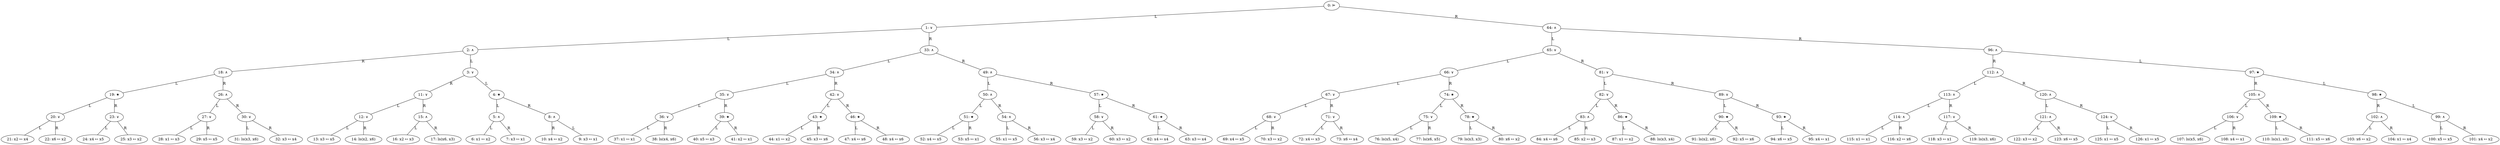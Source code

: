 digraph G {
  rankdir=TB;
  "0: ⊨";
  "100: x5 ↦ x5";
  "101: x4 ↦ x2";
  "102: ∧";
  "103: x6 ↦ x2";
  "104: x1 ↦ x4";
  "105: ∧";
  "106: ∨";
  "107: ls(x5, x6)";
  "108: x4 ↦ x1";
  "109: ★";
  "10: x4 ↦ x2";
  "110: ls(x1, x5)";
  "111: x5 ↦ x6";
  "112: ∧";
  "113: ∧";
  "114: ∧";
  "115: x1 ↦ x1";
  "116: x2 ↦ x6";
  "117: ∨";
  "118: x3 ↦ x1";
  "119: ls(x3, x6)";
  "11: ∨";
  "120: ∧";
  "121: ∧";
  "122: x3 ↦ x2";
  "123: x6 ↦ x5";
  "124: ∨";
  "125: x1 ↦ x5";
  "126: x1 ↦ x5";
  "12: ∨";
  "13: x3 ↦ x5";
  "14: ls(x2, x6)";
  "15: ∧";
  "16: x2 ↦ x3";
  "17: ls(x6, x3)";
  "18: ∧";
  "19: ★";
  "1: ∨";
  "20: ∨";
  "21: x2 ↦ x4";
  "22: x6 ↦ x2";
  "23: ∨";
  "24: x4 ↦ x5";
  "25: x3 ↦ x2";
  "26: ∧";
  "27: ∨";
  "28: x1 ↦ x3";
  "29: x5 ↦ x5";
  "2: ∧";
  "30: ∨";
  "31: ls(x3, x6)";
  "32: x3 ↦ x4";
  "33: ∧";
  "34: ∧";
  "35: ∨";
  "36: ∨";
  "37: x1 ↦ x1";
  "38: ls(x4, x6)";
  "39: ★";
  "3: ∨";
  "40: x5 ↦ x3";
  "41: x2 ↦ x1";
  "42: ∨";
  "43: ★";
  "44: x1 ↦ x2";
  "45: x3 ↦ x6";
  "46: ★";
  "47: x4 ↦ x6";
  "48: x4 ↦ x6";
  "49: ∧";
  "4: ★";
  "50: ∧";
  "51: ★";
  "52: x4 ↦ x5";
  "53: x5 ↦ x1";
  "54: ∧";
  "55: x1 ↦ x5";
  "56: x3 ↦ x4";
  "57: ★";
  "58: ∨";
  "59: x3 ↦ x2";
  "5: ∧";
  "60: x3 ↦ x2";
  "61: ★";
  "62: x4 ↦ x4";
  "63: x3 ↦ x4";
  "64: ∧";
  "65: ∨";
  "66: ∨";
  "67: ∨";
  "68: ∨";
  "69: x4 ↦ x5";
  "6: x1 ↦ x2";
  "70: x3 ↦ x2";
  "71: ∨";
  "72: x4 ↦ x3";
  "73: x6 ↦ x4";
  "74: ★";
  "75: ∨";
  "76: ls(x5, x4)";
  "77: ls(x6, x5)";
  "78: ★";
  "79: ls(x3, x3)";
  "7: x3 ↦ x1";
  "80: x6 ↦ x2";
  "81: ∨";
  "82: ∨";
  "83: ∧";
  "84: x4 ↦ x6";
  "85: x2 ↦ x3";
  "86: ★";
  "87: x1 ↦ x2";
  "88: ls(x3, x4)";
  "89: ∨";
  "8: ∧";
  "90: ★";
  "91: ls(x2, x6)";
  "92: x5 ↦ x6";
  "93: ★";
  "94: x6 ↦ x5";
  "95: x4 ↦ x1";
  "96: ∧";
  "97: ★";
  "98: ★";
  "99: ∧";
  "9: x3 ↦ x1";
  
  
  "0: ⊨" -> "1: ∨" [label="L", dir=none, ];
  "0: ⊨" -> "64: ∧" [label="R", dir=none, ];
  "102: ∧" -> "103: x6 ↦ x2" [label="L", dir=none, ];
  "102: ∧" -> "104: x1 ↦ x4" [label="R", dir=none, ];
  "105: ∧" -> "106: ∨" [label="L", dir=none, ];
  "105: ∧" -> "109: ★" [label="R", dir=none, ];
  "106: ∨" -> "107: ls(x5, x6)" [label="L", dir=none, ];
  "106: ∨" -> "108: x4 ↦ x1" [label="R", dir=none, ];
  "109: ★" -> "110: ls(x1, x5)" [label="L", dir=none, ];
  "109: ★" -> "111: x5 ↦ x6" [label="R", dir=none, ];
  "112: ∧" -> "113: ∧" [label="L", dir=none, ];
  "112: ∧" -> "120: ∧" [label="R", dir=none, ];
  "113: ∧" -> "114: ∧" [label="L", dir=none, ];
  "113: ∧" -> "117: ∨" [label="R", dir=none, ];
  "114: ∧" -> "115: x1 ↦ x1" [label="L", dir=none, ];
  "114: ∧" -> "116: x2 ↦ x6" [label="R", dir=none, ];
  "117: ∨" -> "118: x3 ↦ x1" [label="L", dir=none, ];
  "117: ∨" -> "119: ls(x3, x6)" [label="R", dir=none, ];
  "11: ∨" -> "12: ∨" [label="L", dir=none, ];
  "11: ∨" -> "15: ∧" [label="R", dir=none, ];
  "120: ∧" -> "121: ∧" [label="L", dir=none, ];
  "120: ∧" -> "124: ∨" [label="R", dir=none, ];
  "121: ∧" -> "122: x3 ↦ x2" [label="L", dir=none, ];
  "121: ∧" -> "123: x6 ↦ x5" [label="R", dir=none, ];
  "124: ∨" -> "125: x1 ↦ x5" [label="L", dir=none, ];
  "124: ∨" -> "126: x1 ↦ x5" [label="R", dir=none, ];
  "12: ∨" -> "13: x3 ↦ x5" [label="L", dir=none, ];
  "12: ∨" -> "14: ls(x2, x6)" [label="R", dir=none, ];
  "15: ∧" -> "16: x2 ↦ x3" [label="L", dir=none, ];
  "15: ∧" -> "17: ls(x6, x3)" [label="R", dir=none, ];
  "18: ∧" -> "19: ★" [label="L", dir=none, ];
  "18: ∧" -> "26: ∧" [label="R", dir=none, ];
  "19: ★" -> "20: ∨" [label="L", dir=none, ];
  "19: ★" -> "23: ∨" [label="R", dir=none, ];
  "1: ∨" -> "2: ∧" [label="L", dir=none, ];
  "1: ∨" -> "33: ∧" [label="R", dir=none, ];
  "20: ∨" -> "21: x2 ↦ x4" [label="L", dir=none, ];
  "20: ∨" -> "22: x6 ↦ x2" [label="R", dir=none, ];
  "23: ∨" -> "24: x4 ↦ x5" [label="L", dir=none, ];
  "23: ∨" -> "25: x3 ↦ x2" [label="R", dir=none, ];
  "26: ∧" -> "27: ∨" [label="L", dir=none, ];
  "26: ∧" -> "30: ∨" [label="R", dir=none, ];
  "27: ∨" -> "28: x1 ↦ x3" [label="L", dir=none, ];
  "27: ∨" -> "29: x5 ↦ x5" [label="R", dir=none, ];
  "2: ∧" -> "18: ∧" [label="R", dir=none, ];
  "2: ∧" -> "3: ∨" [label="L", dir=none, ];
  "30: ∨" -> "31: ls(x3, x6)" [label="L", dir=none, ];
  "30: ∨" -> "32: x3 ↦ x4" [label="R", dir=none, ];
  "33: ∧" -> "34: ∧" [label="L", dir=none, ];
  "33: ∧" -> "49: ∧" [label="R", dir=none, ];
  "34: ∧" -> "35: ∨" [label="L", dir=none, ];
  "34: ∧" -> "42: ∨" [label="R", dir=none, ];
  "35: ∨" -> "36: ∨" [label="L", dir=none, ];
  "35: ∨" -> "39: ★" [label="R", dir=none, ];
  "36: ∨" -> "37: x1 ↦ x1" [label="L", dir=none, ];
  "36: ∨" -> "38: ls(x4, x6)" [label="R", dir=none, ];
  "39: ★" -> "40: x5 ↦ x3" [label="L", dir=none, ];
  "39: ★" -> "41: x2 ↦ x1" [label="R", dir=none, ];
  "3: ∨" -> "11: ∨" [label="R", dir=none, ];
  "3: ∨" -> "4: ★" [label="L", dir=none, ];
  "42: ∨" -> "43: ★" [label="L", dir=none, ];
  "42: ∨" -> "46: ★" [label="R", dir=none, ];
  "43: ★" -> "44: x1 ↦ x2" [label="L", dir=none, ];
  "43: ★" -> "45: x3 ↦ x6" [label="R", dir=none, ];
  "46: ★" -> "47: x4 ↦ x6" [label="L", dir=none, ];
  "46: ★" -> "48: x4 ↦ x6" [label="R", dir=none, ];
  "49: ∧" -> "50: ∧" [label="L", dir=none, ];
  "49: ∧" -> "57: ★" [label="R", dir=none, ];
  "4: ★" -> "5: ∧" [label="L", dir=none, ];
  "4: ★" -> "8: ∧" [label="R", dir=none, ];
  "50: ∧" -> "51: ★" [label="L", dir=none, ];
  "50: ∧" -> "54: ∧" [label="R", dir=none, ];
  "51: ★" -> "52: x4 ↦ x5" [label="L", dir=none, ];
  "51: ★" -> "53: x5 ↦ x1" [label="R", dir=none, ];
  "54: ∧" -> "55: x1 ↦ x5" [label="L", dir=none, ];
  "54: ∧" -> "56: x3 ↦ x4" [label="R", dir=none, ];
  "57: ★" -> "58: ∨" [label="L", dir=none, ];
  "57: ★" -> "61: ★" [label="R", dir=none, ];
  "58: ∨" -> "59: x3 ↦ x2" [label="L", dir=none, ];
  "58: ∨" -> "60: x3 ↦ x2" [label="R", dir=none, ];
  "5: ∧" -> "6: x1 ↦ x2" [label="L", dir=none, ];
  "5: ∧" -> "7: x3 ↦ x1" [label="R", dir=none, ];
  "61: ★" -> "62: x4 ↦ x4" [label="L", dir=none, ];
  "61: ★" -> "63: x3 ↦ x4" [label="R", dir=none, ];
  "64: ∧" -> "65: ∨" [label="L", dir=none, ];
  "64: ∧" -> "96: ∧" [label="R", dir=none, ];
  "65: ∨" -> "66: ∨" [label="L", dir=none, ];
  "65: ∨" -> "81: ∨" [label="R", dir=none, ];
  "66: ∨" -> "67: ∨" [label="L", dir=none, ];
  "66: ∨" -> "74: ★" [label="R", dir=none, ];
  "67: ∨" -> "68: ∨" [label="L", dir=none, ];
  "67: ∨" -> "71: ∨" [label="R", dir=none, ];
  "68: ∨" -> "69: x4 ↦ x5" [label="L", dir=none, ];
  "68: ∨" -> "70: x3 ↦ x2" [label="R", dir=none, ];
  "71: ∨" -> "72: x4 ↦ x3" [label="L", dir=none, ];
  "71: ∨" -> "73: x6 ↦ x4" [label="R", dir=none, ];
  "74: ★" -> "75: ∨" [label="L", dir=none, ];
  "74: ★" -> "78: ★" [label="R", dir=none, ];
  "75: ∨" -> "76: ls(x5, x4)" [label="L", dir=none, ];
  "75: ∨" -> "77: ls(x6, x5)" [label="R", dir=none, ];
  "78: ★" -> "79: ls(x3, x3)" [label="L", dir=none, ];
  "78: ★" -> "80: x6 ↦ x2" [label="R", dir=none, ];
  "81: ∨" -> "82: ∨" [label="L", dir=none, ];
  "81: ∨" -> "89: ∨" [label="R", dir=none, ];
  "82: ∨" -> "83: ∧" [label="L", dir=none, ];
  "82: ∨" -> "86: ★" [label="R", dir=none, ];
  "83: ∧" -> "84: x4 ↦ x6" [label="L", dir=none, ];
  "83: ∧" -> "85: x2 ↦ x3" [label="R", dir=none, ];
  "86: ★" -> "87: x1 ↦ x2" [label="L", dir=none, ];
  "86: ★" -> "88: ls(x3, x4)" [label="R", dir=none, ];
  "89: ∨" -> "90: ★" [label="L", dir=none, ];
  "89: ∨" -> "93: ★" [label="R", dir=none, ];
  "8: ∧" -> "10: x4 ↦ x2" [label="R", dir=none, ];
  "8: ∧" -> "9: x3 ↦ x1" [label="L", dir=none, ];
  "90: ★" -> "91: ls(x2, x6)" [label="L", dir=none, ];
  "90: ★" -> "92: x5 ↦ x6" [label="R", dir=none, ];
  "93: ★" -> "94: x6 ↦ x5" [label="L", dir=none, ];
  "93: ★" -> "95: x4 ↦ x1" [label="R", dir=none, ];
  "96: ∧" -> "112: ∧" [label="R", dir=none, ];
  "96: ∧" -> "97: ★" [label="L", dir=none, ];
  "97: ★" -> "105: ∧" [label="R", dir=none, ];
  "97: ★" -> "98: ★" [label="L", dir=none, ];
  "98: ★" -> "102: ∧" [label="R", dir=none, ];
  "98: ★" -> "99: ∧" [label="L", dir=none, ];
  "99: ∧" -> "100: x5 ↦ x5" [label="L", dir=none, ];
  "99: ∧" -> "101: x4 ↦ x2" [label="R", dir=none, ];
  
  }